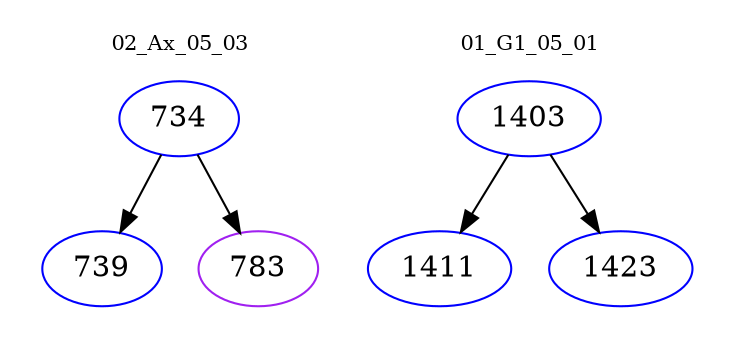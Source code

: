 digraph{
subgraph cluster_0 {
color = white
label = "02_Ax_05_03";
fontsize=10;
T0_734 [label="734", color="blue"]
T0_734 -> T0_739 [color="black"]
T0_739 [label="739", color="blue"]
T0_734 -> T0_783 [color="black"]
T0_783 [label="783", color="purple"]
}
subgraph cluster_1 {
color = white
label = "01_G1_05_01";
fontsize=10;
T1_1403 [label="1403", color="blue"]
T1_1403 -> T1_1411 [color="black"]
T1_1411 [label="1411", color="blue"]
T1_1403 -> T1_1423 [color="black"]
T1_1423 [label="1423", color="blue"]
}
}
